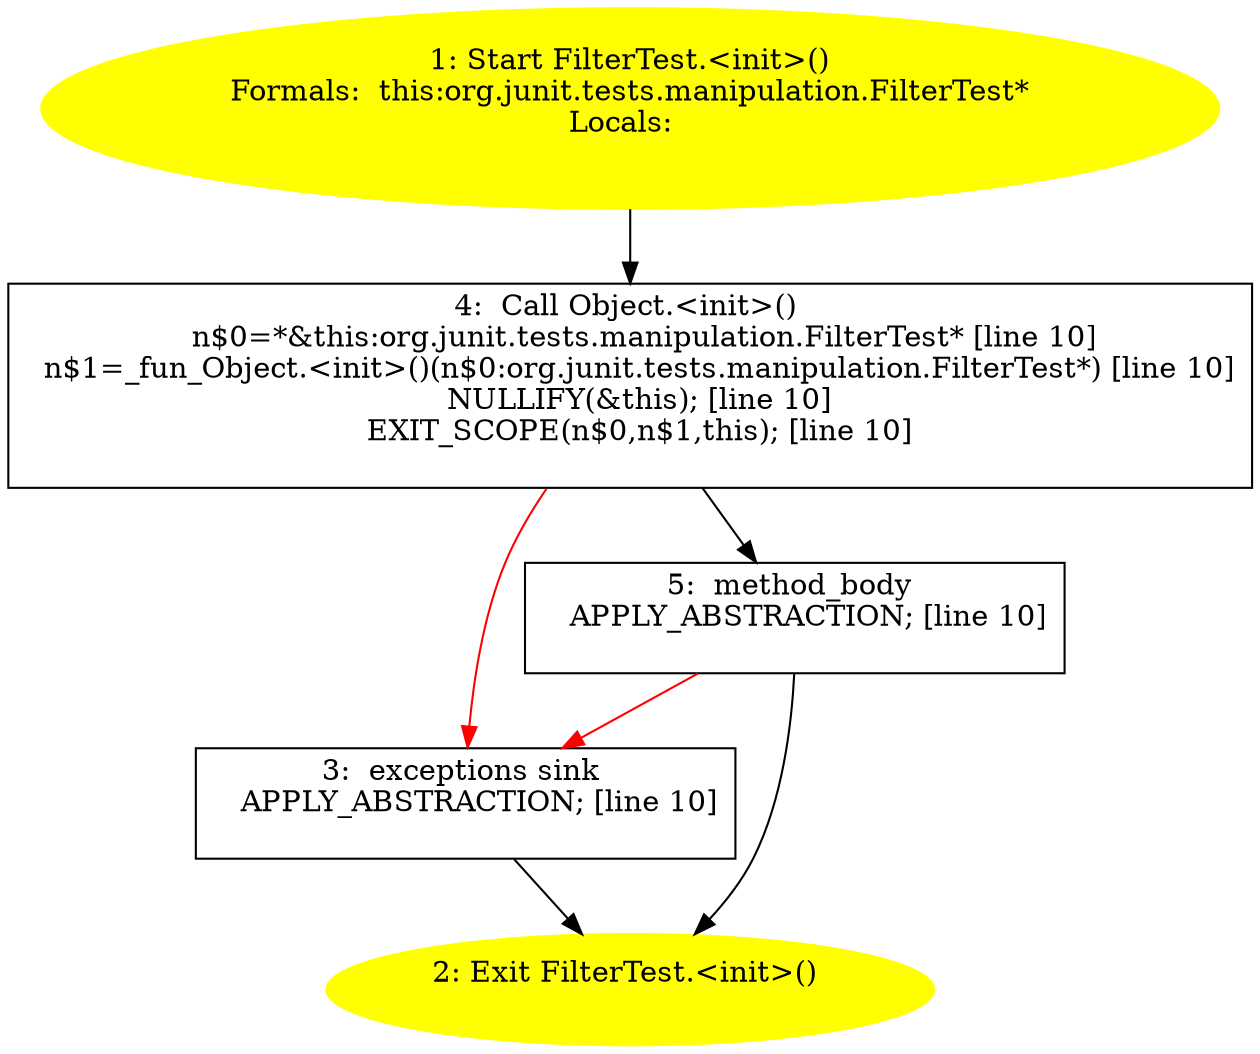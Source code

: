 /* @generated */
digraph cfg {
"org.junit.tests.manipulation.FilterTest.<init>().96022f592b7359927acc26de009efd70_1" [label="1: Start FilterTest.<init>()\nFormals:  this:org.junit.tests.manipulation.FilterTest*\nLocals:  \n  " color=yellow style=filled]
	

	 "org.junit.tests.manipulation.FilterTest.<init>().96022f592b7359927acc26de009efd70_1" -> "org.junit.tests.manipulation.FilterTest.<init>().96022f592b7359927acc26de009efd70_4" ;
"org.junit.tests.manipulation.FilterTest.<init>().96022f592b7359927acc26de009efd70_2" [label="2: Exit FilterTest.<init>() \n  " color=yellow style=filled]
	

"org.junit.tests.manipulation.FilterTest.<init>().96022f592b7359927acc26de009efd70_3" [label="3:  exceptions sink \n   APPLY_ABSTRACTION; [line 10]\n " shape="box"]
	

	 "org.junit.tests.manipulation.FilterTest.<init>().96022f592b7359927acc26de009efd70_3" -> "org.junit.tests.manipulation.FilterTest.<init>().96022f592b7359927acc26de009efd70_2" ;
"org.junit.tests.manipulation.FilterTest.<init>().96022f592b7359927acc26de009efd70_4" [label="4:  Call Object.<init>() \n   n$0=*&this:org.junit.tests.manipulation.FilterTest* [line 10]\n  n$1=_fun_Object.<init>()(n$0:org.junit.tests.manipulation.FilterTest*) [line 10]\n  NULLIFY(&this); [line 10]\n  EXIT_SCOPE(n$0,n$1,this); [line 10]\n " shape="box"]
	

	 "org.junit.tests.manipulation.FilterTest.<init>().96022f592b7359927acc26de009efd70_4" -> "org.junit.tests.manipulation.FilterTest.<init>().96022f592b7359927acc26de009efd70_5" ;
	 "org.junit.tests.manipulation.FilterTest.<init>().96022f592b7359927acc26de009efd70_4" -> "org.junit.tests.manipulation.FilterTest.<init>().96022f592b7359927acc26de009efd70_3" [color="red" ];
"org.junit.tests.manipulation.FilterTest.<init>().96022f592b7359927acc26de009efd70_5" [label="5:  method_body \n   APPLY_ABSTRACTION; [line 10]\n " shape="box"]
	

	 "org.junit.tests.manipulation.FilterTest.<init>().96022f592b7359927acc26de009efd70_5" -> "org.junit.tests.manipulation.FilterTest.<init>().96022f592b7359927acc26de009efd70_2" ;
	 "org.junit.tests.manipulation.FilterTest.<init>().96022f592b7359927acc26de009efd70_5" -> "org.junit.tests.manipulation.FilterTest.<init>().96022f592b7359927acc26de009efd70_3" [color="red" ];
}
